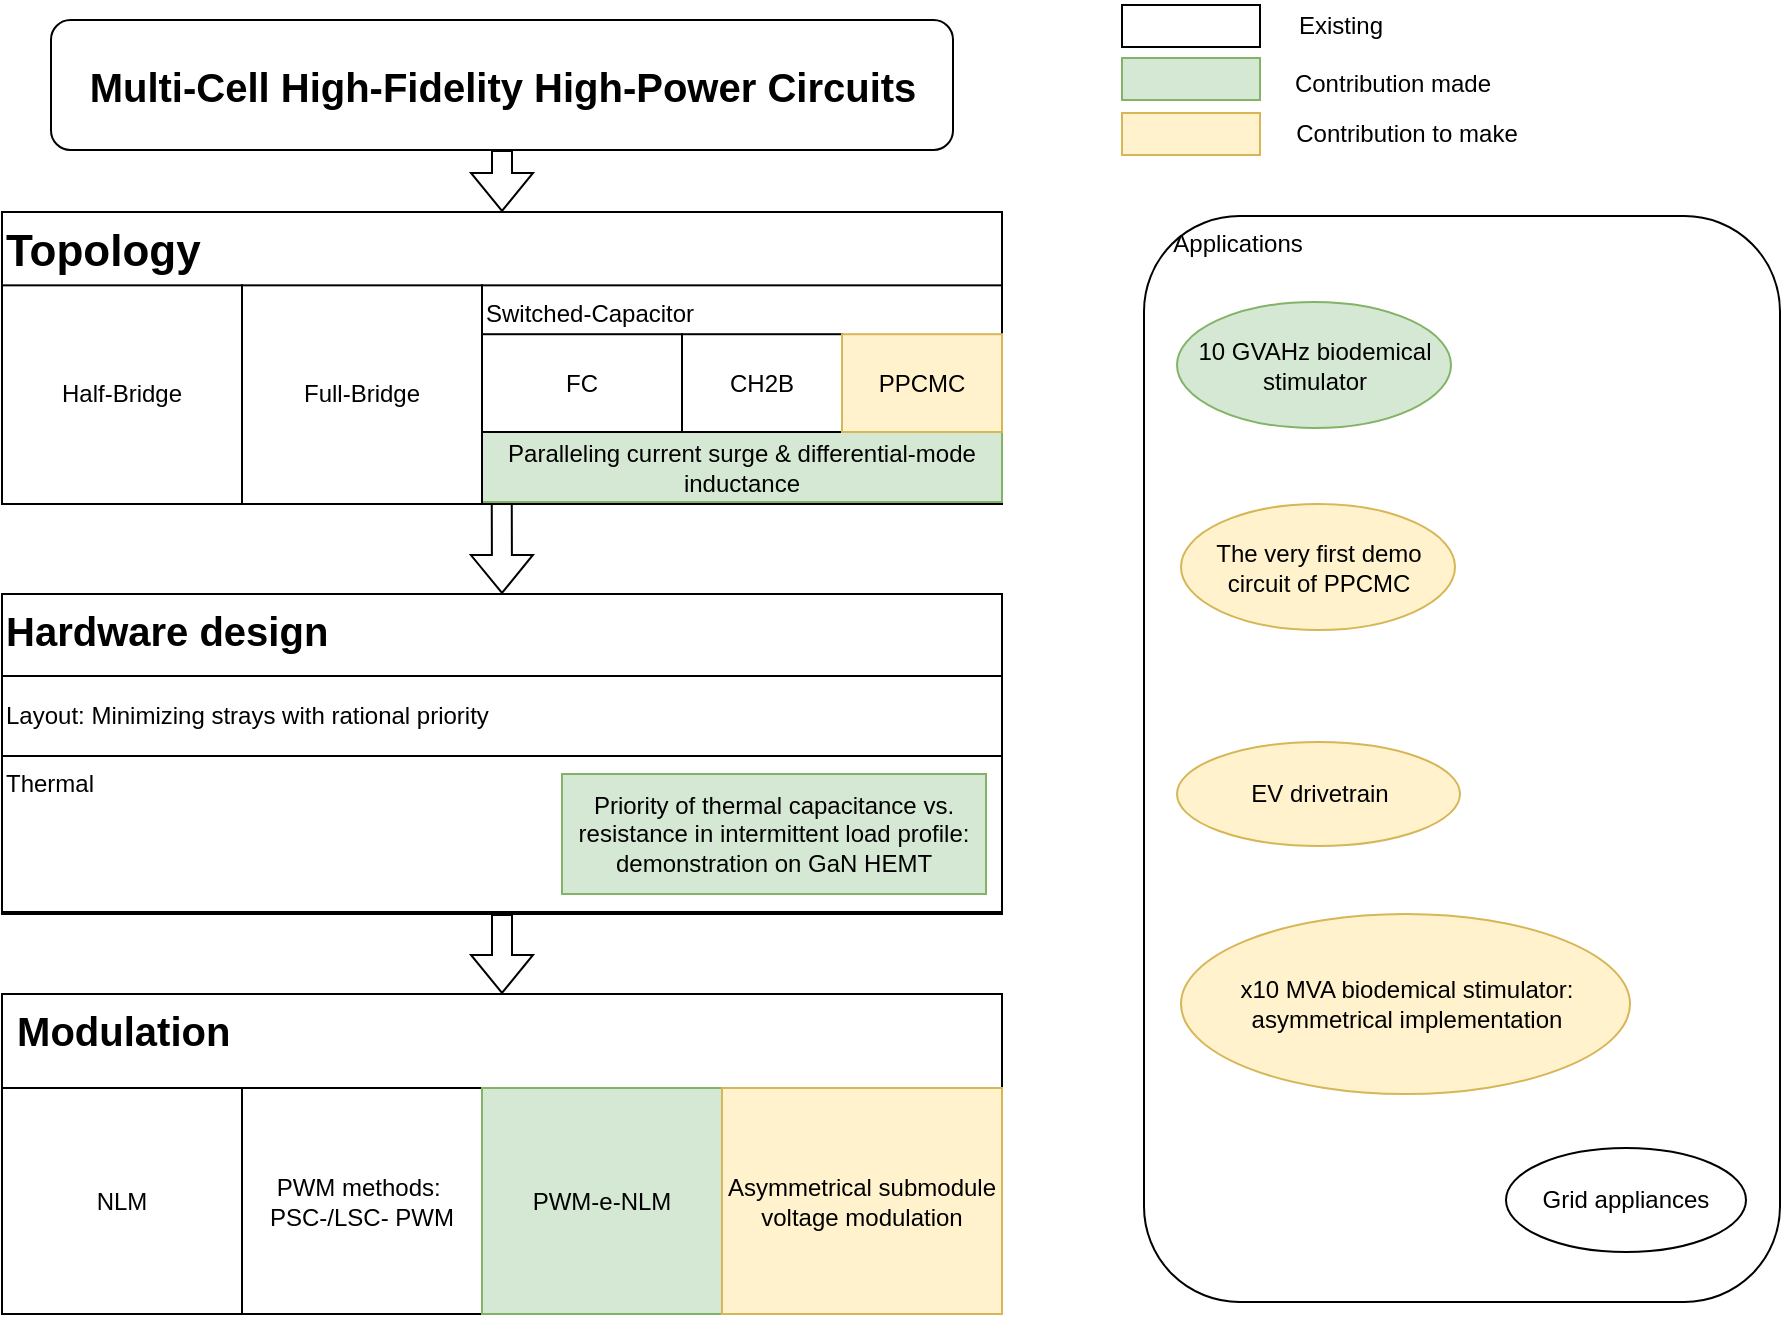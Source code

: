 <mxfile version="24.0.9" type="github">
  <diagram id="C2fSY1v2SiZeoUbDoYyL" name="Page-1">
    <mxGraphModel dx="1499" dy="869" grid="1" gridSize="10" guides="1" tooltips="1" connect="1" arrows="1" fold="1" page="1" pageScale="1" pageWidth="1169" pageHeight="827" math="0" shadow="0">
      <root>
        <mxCell id="0" />
        <mxCell id="1" parent="0" />
        <mxCell id="amalOigmN-ex_Px7Ythu-1" value="&lt;h1 style=&quot;font-size: 20px;&quot;&gt;Multi-Cell High-Fidelity High-Power Circuits&lt;/h1&gt;" style="rounded=1;whiteSpace=wrap;html=1;" vertex="1" parent="1">
          <mxGeometry x="305.5" y="19" width="451" height="65" as="geometry" />
        </mxCell>
        <mxCell id="amalOigmN-ex_Px7Ythu-3" value="" style="shape=flexArrow;endArrow=classic;html=1;rounded=0;exitX=0.038;exitY=1.007;exitDx=0;exitDy=0;entryX=0.5;entryY=0;entryDx=0;entryDy=0;exitPerimeter=0;" edge="1" parent="1" source="amalOigmN-ex_Px7Ythu-25" target="amalOigmN-ex_Px7Ythu-19">
          <mxGeometry width="50" height="50" relative="1" as="geometry">
            <mxPoint x="530.73" y="259.905" as="sourcePoint" />
            <mxPoint x="531.27" y="306" as="targetPoint" />
          </mxGeometry>
        </mxCell>
        <mxCell id="amalOigmN-ex_Px7Ythu-33" value="" style="shape=flexArrow;endArrow=classic;html=1;rounded=0;exitX=0.5;exitY=1;exitDx=0;exitDy=0;entryX=0.5;entryY=0;entryDx=0;entryDy=0;" edge="1" parent="1" source="amalOigmN-ex_Px7Ythu-19" target="amalOigmN-ex_Px7Ythu-27">
          <mxGeometry width="50" height="50" relative="1" as="geometry">
            <mxPoint x="517" y="478" as="sourcePoint" />
            <mxPoint x="517" y="521" as="targetPoint" />
          </mxGeometry>
        </mxCell>
        <mxCell id="amalOigmN-ex_Px7Ythu-35" value="" style="shape=flexArrow;endArrow=classic;html=1;rounded=0;exitX=0.5;exitY=1;exitDx=0;exitDy=0;entryX=0.5;entryY=0;entryDx=0;entryDy=0;" edge="1" parent="1" source="amalOigmN-ex_Px7Ythu-1" target="amalOigmN-ex_Px7Ythu-2">
          <mxGeometry width="50" height="50" relative="1" as="geometry">
            <mxPoint x="527" y="67.52" as="sourcePoint" />
            <mxPoint x="527" y="110.52" as="targetPoint" />
          </mxGeometry>
        </mxCell>
        <mxCell id="amalOigmN-ex_Px7Ythu-36" value="" style="group" vertex="1" connectable="0" parent="1">
          <mxGeometry x="281" y="115" width="500" height="146" as="geometry" />
        </mxCell>
        <mxCell id="amalOigmN-ex_Px7Ythu-2" value="&lt;font size=&quot;1&quot;&gt;&lt;b style=&quot;font-size: 22px;&quot;&gt;Topology&lt;/b&gt;&lt;/font&gt;" style="rounded=0;whiteSpace=wrap;html=1;align=left;verticalAlign=top;container=0;" vertex="1" parent="amalOigmN-ex_Px7Ythu-36">
          <mxGeometry width="500" height="146" as="geometry" />
        </mxCell>
        <mxCell id="amalOigmN-ex_Px7Ythu-25" value="Paralleling current surge &amp;amp; differential-mode inductance" style="rounded=0;whiteSpace=wrap;html=1;fillColor=#d5e8d4;strokeColor=#82b366;container=0;" vertex="1" parent="amalOigmN-ex_Px7Ythu-36">
          <mxGeometry x="240" y="110" width="260" height="35" as="geometry" />
        </mxCell>
        <mxCell id="amalOigmN-ex_Px7Ythu-4" value="Half-Bridge" style="rounded=0;whiteSpace=wrap;html=1;container=0;" vertex="1" parent="amalOigmN-ex_Px7Ythu-36">
          <mxGeometry y="36.67" width="120" height="109.33" as="geometry" />
        </mxCell>
        <mxCell id="amalOigmN-ex_Px7Ythu-5" value="&lt;div&gt;Full-Bridge&lt;/div&gt;" style="rounded=0;whiteSpace=wrap;html=1;container=0;" vertex="1" parent="amalOigmN-ex_Px7Ythu-36">
          <mxGeometry x="120" y="36.67" width="120" height="109.33" as="geometry" />
        </mxCell>
        <mxCell id="amalOigmN-ex_Px7Ythu-6" value="Switched-Capacitor" style="rounded=0;whiteSpace=wrap;html=1;verticalAlign=top;align=left;container=0;" vertex="1" parent="amalOigmN-ex_Px7Ythu-36">
          <mxGeometry x="240" y="36.67" width="260" height="73.33" as="geometry" />
        </mxCell>
        <mxCell id="amalOigmN-ex_Px7Ythu-7" value="FC" style="rounded=0;whiteSpace=wrap;html=1;container=0;" vertex="1" parent="amalOigmN-ex_Px7Ythu-36">
          <mxGeometry x="240" y="61.111" width="100" height="48.889" as="geometry" />
        </mxCell>
        <mxCell id="amalOigmN-ex_Px7Ythu-8" value="&lt;div&gt;CH2B&lt;br&gt;&lt;/div&gt;" style="rounded=0;whiteSpace=wrap;html=1;container=0;" vertex="1" parent="amalOigmN-ex_Px7Ythu-36">
          <mxGeometry x="340" y="61.111" width="80" height="48.889" as="geometry" />
        </mxCell>
        <mxCell id="amalOigmN-ex_Px7Ythu-9" value="&lt;div&gt;PPCMC&lt;br&gt;&lt;/div&gt;" style="rounded=0;whiteSpace=wrap;html=1;fillColor=#fff2cc;strokeColor=#d6b656;container=0;" vertex="1" parent="amalOigmN-ex_Px7Ythu-36">
          <mxGeometry x="420" y="61.111" width="80" height="48.889" as="geometry" />
        </mxCell>
        <mxCell id="amalOigmN-ex_Px7Ythu-37" value="" style="group" vertex="1" connectable="0" parent="1">
          <mxGeometry x="281" y="306" width="500" height="160" as="geometry" />
        </mxCell>
        <mxCell id="amalOigmN-ex_Px7Ythu-19" value="&lt;div style=&quot;font-size: 20px;&quot;&gt;&lt;font style=&quot;font-size: 20px;&quot;&gt;&lt;b&gt;Hardware design&lt;/b&gt;&lt;br&gt;&lt;/font&gt;&lt;/div&gt;" style="rounded=0;whiteSpace=wrap;html=1;align=left;verticalAlign=top;container=0;" vertex="1" parent="amalOigmN-ex_Px7Ythu-37">
          <mxGeometry width="500" height="160" as="geometry" />
        </mxCell>
        <mxCell id="amalOigmN-ex_Px7Ythu-22" value="Layout: Minimizing strays with rational priority" style="rounded=0;whiteSpace=wrap;html=1;container=0;align=left;" vertex="1" parent="amalOigmN-ex_Px7Ythu-37">
          <mxGeometry y="41" width="500" height="40" as="geometry" />
        </mxCell>
        <mxCell id="amalOigmN-ex_Px7Ythu-24" value="Thermal" style="rounded=0;whiteSpace=wrap;html=1;container=0;align=left;verticalAlign=top;" vertex="1" parent="amalOigmN-ex_Px7Ythu-37">
          <mxGeometry y="81" width="500" height="78" as="geometry" />
        </mxCell>
        <mxCell id="amalOigmN-ex_Px7Ythu-26" value="Priority of thermal capacitance vs. resistance in intermittent load profile: demonstration on GaN HEMT" style="rounded=0;whiteSpace=wrap;html=1;fillColor=#d5e8d4;strokeColor=#82b366;" vertex="1" parent="amalOigmN-ex_Px7Ythu-37">
          <mxGeometry x="280" y="90" width="212" height="60" as="geometry" />
        </mxCell>
        <mxCell id="amalOigmN-ex_Px7Ythu-38" value="" style="group" vertex="1" connectable="0" parent="1">
          <mxGeometry x="281" y="506" width="500" height="160" as="geometry" />
        </mxCell>
        <mxCell id="amalOigmN-ex_Px7Ythu-27" value="&lt;div style=&quot;font-size: 20px;&quot;&gt;&lt;font style=&quot;font-size: 20px;&quot;&gt;&lt;b&gt;&amp;nbsp;Modulation&lt;/b&gt;&lt;br&gt;&lt;/font&gt;&lt;/div&gt;" style="rounded=0;whiteSpace=wrap;html=1;align=left;verticalAlign=top;container=0;" vertex="1" parent="amalOigmN-ex_Px7Ythu-38">
          <mxGeometry width="500" height="160" as="geometry" />
        </mxCell>
        <mxCell id="amalOigmN-ex_Px7Ythu-28" value="NLM" style="rounded=0;whiteSpace=wrap;html=1;" vertex="1" parent="amalOigmN-ex_Px7Ythu-38">
          <mxGeometry y="47" width="120" height="113" as="geometry" />
        </mxCell>
        <mxCell id="amalOigmN-ex_Px7Ythu-29" value="&lt;div&gt;PWM methods:&amp;nbsp;&lt;/div&gt;&lt;div&gt;PSC-/LSC- PWM&lt;/div&gt;" style="rounded=0;whiteSpace=wrap;html=1;" vertex="1" parent="amalOigmN-ex_Px7Ythu-38">
          <mxGeometry x="120" y="47" width="120" height="113" as="geometry" />
        </mxCell>
        <mxCell id="amalOigmN-ex_Px7Ythu-30" value="PWM-e-NLM" style="rounded=0;whiteSpace=wrap;html=1;fillColor=#d5e8d4;strokeColor=#82b366;" vertex="1" parent="amalOigmN-ex_Px7Ythu-38">
          <mxGeometry x="240" y="47" width="120" height="113" as="geometry" />
        </mxCell>
        <mxCell id="amalOigmN-ex_Px7Ythu-31" value="Asymmetrical submodule voltage modulation" style="rounded=0;whiteSpace=wrap;html=1;fillColor=#fff2cc;strokeColor=#d6b656;" vertex="1" parent="amalOigmN-ex_Px7Ythu-38">
          <mxGeometry x="360" y="47" width="140" height="113" as="geometry" />
        </mxCell>
        <mxCell id="amalOigmN-ex_Px7Ythu-67" value="" style="group" vertex="1" connectable="0" parent="1">
          <mxGeometry x="841" y="9" width="139" height="26" as="geometry" />
        </mxCell>
        <mxCell id="amalOigmN-ex_Px7Ythu-59" value="" style="rounded=0;whiteSpace=wrap;html=1;" vertex="1" parent="amalOigmN-ex_Px7Ythu-67">
          <mxGeometry y="2.5" width="69" height="21" as="geometry" />
        </mxCell>
        <mxCell id="amalOigmN-ex_Px7Ythu-60" value="Existing" style="text;html=1;align=center;verticalAlign=middle;resizable=0;points=[];autosize=1;strokeColor=none;fillColor=none;" vertex="1" parent="amalOigmN-ex_Px7Ythu-67">
          <mxGeometry x="78" width="61" height="26" as="geometry" />
        </mxCell>
        <mxCell id="amalOigmN-ex_Px7Ythu-68" value="" style="group" vertex="1" connectable="0" parent="1">
          <mxGeometry x="841" y="38" width="192" height="26" as="geometry" />
        </mxCell>
        <mxCell id="amalOigmN-ex_Px7Ythu-61" value="" style="rounded=0;whiteSpace=wrap;html=1;fillColor=#d5e8d4;strokeColor=#82b366;" vertex="1" parent="amalOigmN-ex_Px7Ythu-68">
          <mxGeometry width="69" height="21" as="geometry" />
        </mxCell>
        <mxCell id="amalOigmN-ex_Px7Ythu-62" value="Contribution made" style="text;html=1;align=center;verticalAlign=middle;resizable=0;points=[];autosize=1;strokeColor=none;fillColor=none;" vertex="1" parent="amalOigmN-ex_Px7Ythu-68">
          <mxGeometry x="78" width="114" height="26" as="geometry" />
        </mxCell>
        <mxCell id="amalOigmN-ex_Px7Ythu-69" value="" style="group" vertex="1" connectable="0" parent="1">
          <mxGeometry x="841" y="63" width="206" height="26" as="geometry" />
        </mxCell>
        <mxCell id="amalOigmN-ex_Px7Ythu-63" value="" style="rounded=0;whiteSpace=wrap;html=1;fillColor=#fff2cc;strokeColor=#d6b656;" vertex="1" parent="amalOigmN-ex_Px7Ythu-69">
          <mxGeometry y="2.5" width="69" height="21" as="geometry" />
        </mxCell>
        <mxCell id="amalOigmN-ex_Px7Ythu-64" value="Contribution to make" style="text;html=1;align=center;verticalAlign=middle;resizable=0;points=[];autosize=1;strokeColor=none;fillColor=none;" vertex="1" parent="amalOigmN-ex_Px7Ythu-69">
          <mxGeometry x="78" width="128" height="26" as="geometry" />
        </mxCell>
        <mxCell id="amalOigmN-ex_Px7Ythu-45" value="&lt;div&gt;&amp;nbsp;&amp;nbsp;&amp;nbsp; Applications&lt;br&gt;&lt;/div&gt;" style="rounded=1;whiteSpace=wrap;html=1;align=left;verticalAlign=top;" vertex="1" parent="1">
          <mxGeometry x="852" y="117" width="318" height="543" as="geometry" />
        </mxCell>
        <mxCell id="amalOigmN-ex_Px7Ythu-46" value="Grid appliances" style="ellipse;whiteSpace=wrap;html=1;" vertex="1" parent="1">
          <mxGeometry x="1033" y="583" width="120" height="52" as="geometry" />
        </mxCell>
        <mxCell id="amalOigmN-ex_Px7Ythu-47" value="EV drivetrain" style="ellipse;whiteSpace=wrap;html=1;fillColor=#fff2cc;strokeColor=#d6b656;" vertex="1" parent="1">
          <mxGeometry x="868.5" y="380" width="141.5" height="52" as="geometry" />
        </mxCell>
        <mxCell id="amalOigmN-ex_Px7Ythu-48" value="x10 MVA biodemical stimulator: asymmetrical implementation" style="ellipse;whiteSpace=wrap;html=1;fillColor=#fff2cc;strokeColor=#d6b656;" vertex="1" parent="1">
          <mxGeometry x="870.5" y="466" width="224.5" height="90" as="geometry" />
        </mxCell>
        <mxCell id="amalOigmN-ex_Px7Ythu-49" value="10 GVAHz biodemical stimulator" style="ellipse;whiteSpace=wrap;html=1;fillColor=#d5e8d4;strokeColor=#82b366;" vertex="1" parent="1">
          <mxGeometry x="868.5" y="160" width="137" height="63" as="geometry" />
        </mxCell>
        <mxCell id="amalOigmN-ex_Px7Ythu-50" value="The very first demo circuit of PPCMC" style="ellipse;whiteSpace=wrap;html=1;fillColor=#fff2cc;strokeColor=#d6b656;" vertex="1" parent="1">
          <mxGeometry x="870.5" y="261" width="137" height="63" as="geometry" />
        </mxCell>
      </root>
    </mxGraphModel>
  </diagram>
</mxfile>
